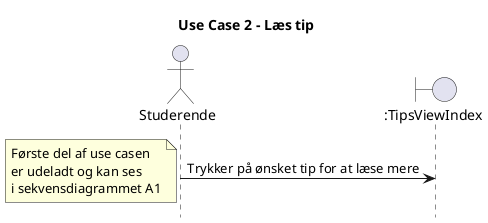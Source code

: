 @startuml
title Use Case 2 - Læs tip
hide footbox
actor       Studerende       as stud
boundary       ":TipsViewIndex"       as tipsindex

stud -> tipsindex: Trykker på ønsket tip for at læse mere

note left
Første del af use casen
er udeladt og kan ses
i sekvensdiagrammet A1
end note

@enduml